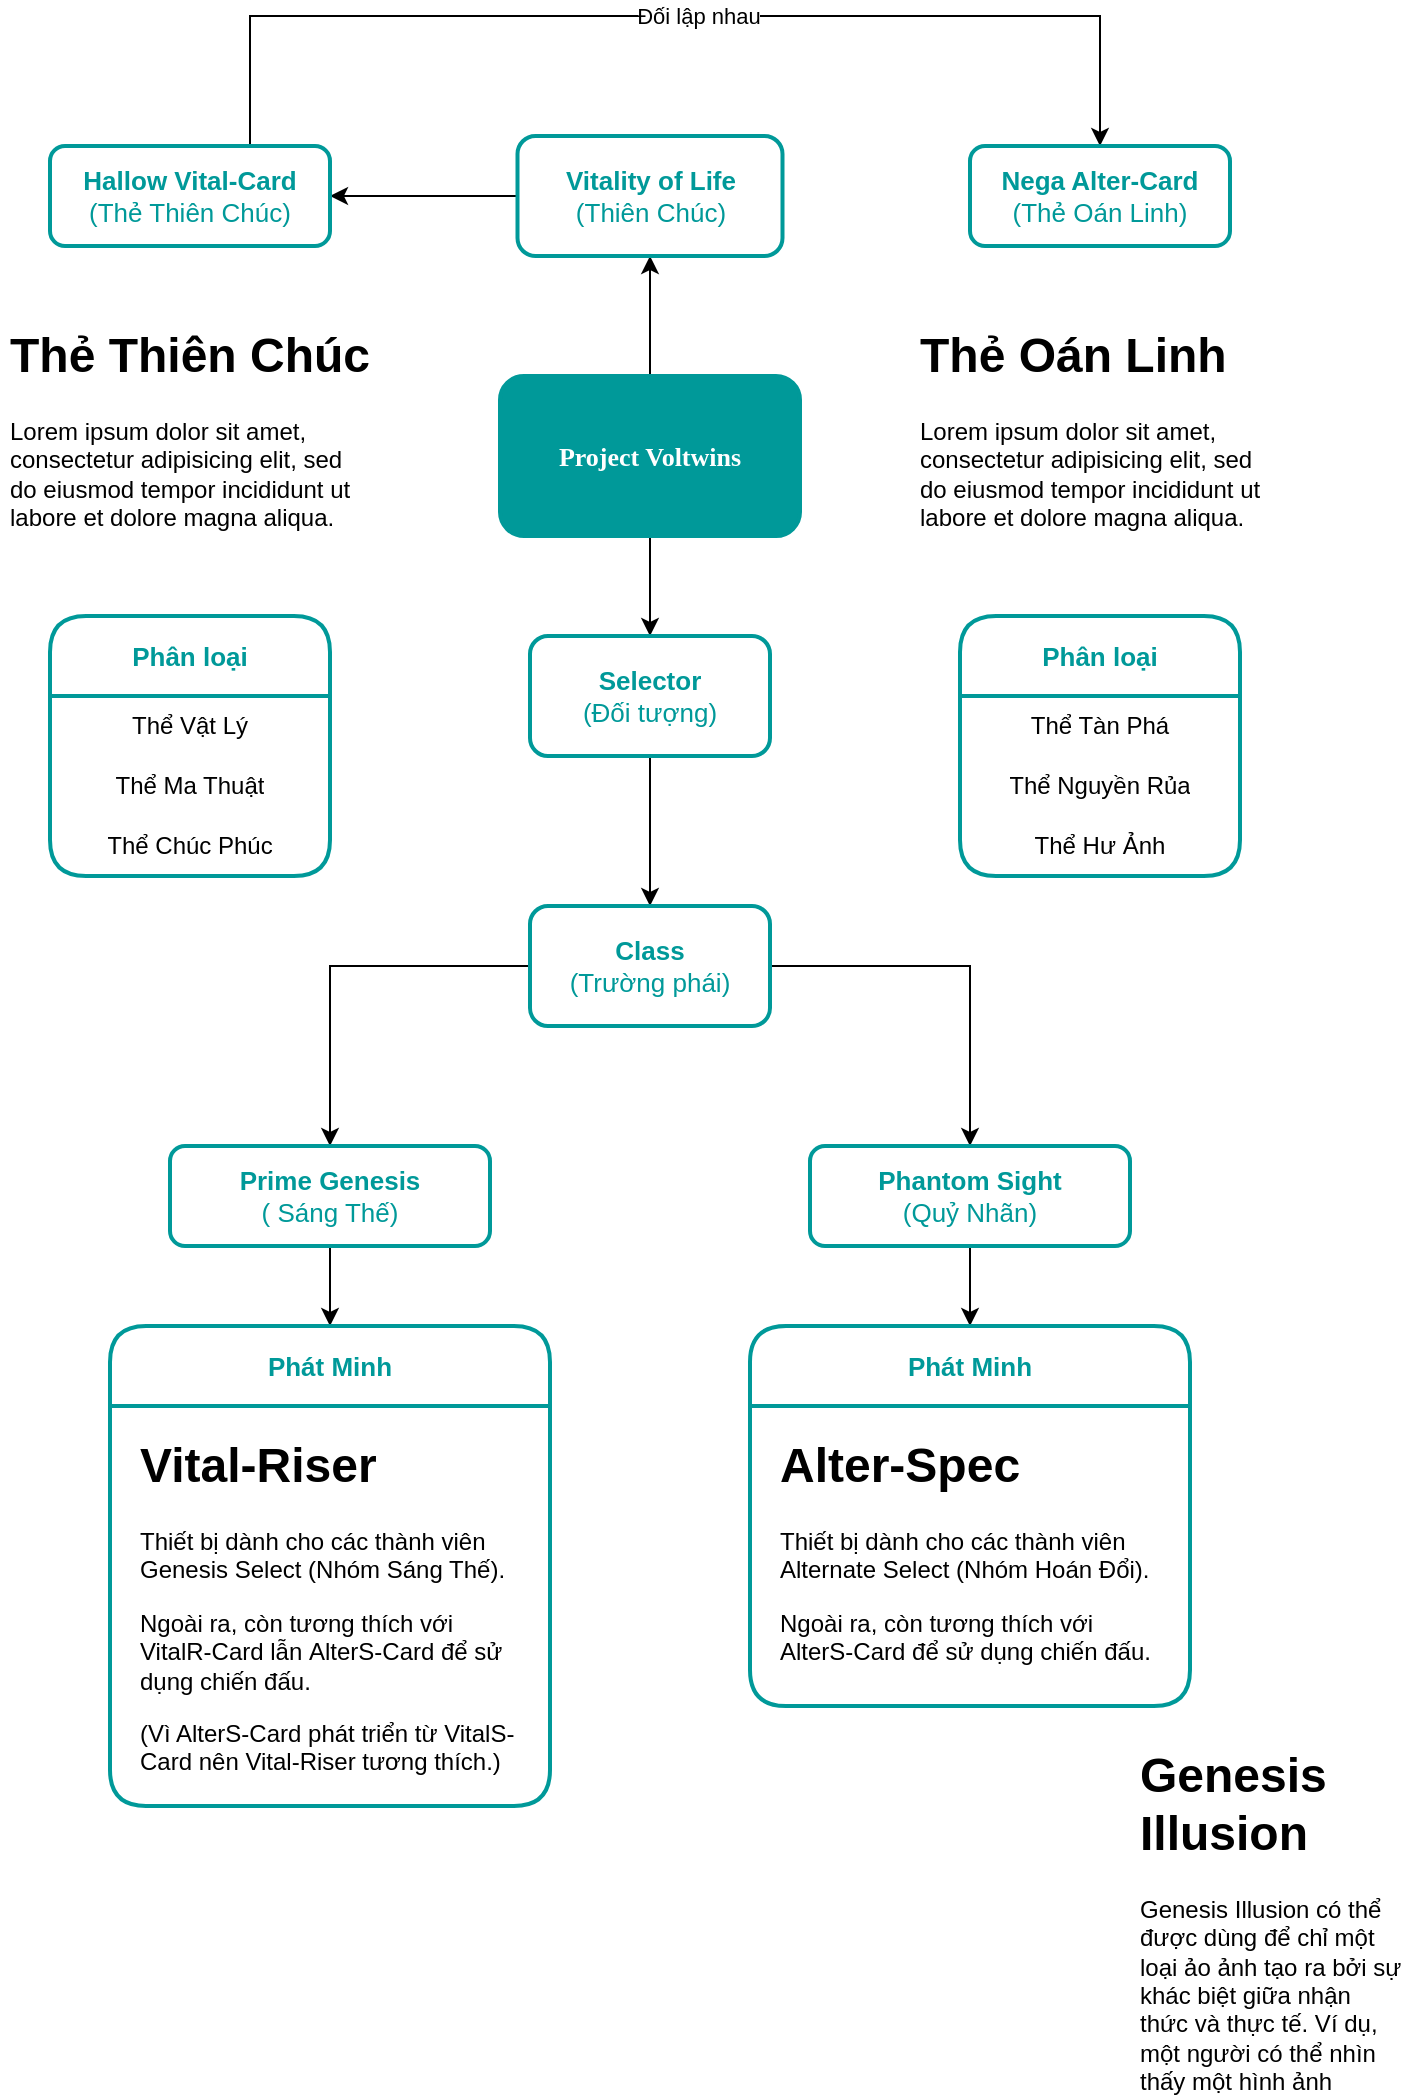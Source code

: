 <mxfile version="22.0.4" type="github">
  <diagram name="Page-1" id="c7558073-3199-34d8-9f00-42111426c3f3">
    <mxGraphModel dx="1002" dy="535" grid="1" gridSize="10" guides="1" tooltips="1" connect="1" arrows="1" fold="1" page="1" pageScale="1" pageWidth="826" pageHeight="1169" background="none" math="0" shadow="0">
      <root>
        <mxCell id="0" />
        <mxCell id="1" parent="0" />
        <mxCell id="eMdHMRh1nKxnSkWNnK9Y-111" value="" style="edgeStyle=orthogonalEdgeStyle;rounded=0;orthogonalLoop=1;jettySize=auto;html=1;" parent="1" source="eMdHMRh1nKxnSkWNnK9Y-96" target="eMdHMRh1nKxnSkWNnK9Y-102" edge="1">
          <mxGeometry relative="1" as="geometry" />
        </mxCell>
        <mxCell id="eMdHMRh1nKxnSkWNnK9Y-138" style="edgeStyle=orthogonalEdgeStyle;rounded=0;orthogonalLoop=1;jettySize=auto;html=1;entryX=0.5;entryY=1;entryDx=0;entryDy=0;fontFamily=Helvetica;fontSize=12;fontColor=default;" parent="1" source="eMdHMRh1nKxnSkWNnK9Y-96" target="eMdHMRh1nKxnSkWNnK9Y-137" edge="1">
          <mxGeometry relative="1" as="geometry" />
        </mxCell>
        <mxCell id="eMdHMRh1nKxnSkWNnK9Y-96" value="Project Voltwins" style="rounded=1;whiteSpace=wrap;html=1;strokeWidth=2;fontFamily=Verdana;fontSize=13;fontStyle=1;fontColor=#FFFFFF;strokeColor=#009999;fillStyle=auto;fillColor=#009999;" parent="1" vertex="1">
          <mxGeometry x="325" y="230" width="150" height="80" as="geometry" />
        </mxCell>
        <mxCell id="eMdHMRh1nKxnSkWNnK9Y-118" value="" style="edgeStyle=orthogonalEdgeStyle;rounded=0;orthogonalLoop=1;jettySize=auto;html=1;fontFamily=Helvetica;fontSize=13;fontColor=#009999;" parent="1" source="eMdHMRh1nKxnSkWNnK9Y-102" target="eMdHMRh1nKxnSkWNnK9Y-110" edge="1">
          <mxGeometry relative="1" as="geometry" />
        </mxCell>
        <mxCell id="eMdHMRh1nKxnSkWNnK9Y-102" value="Selector&lt;br&gt;&lt;span style=&quot;font-weight: normal;&quot;&gt;(Đối tượng)&lt;/span&gt;" style="rounded=1;whiteSpace=wrap;html=1;fontSize=13;strokeColor=#009999;fontColor=#009999;strokeWidth=2;fontStyle=1;fillStyle=hatch;" parent="1" vertex="1">
          <mxGeometry x="340" y="360" width="120" height="60" as="geometry" />
        </mxCell>
        <mxCell id="eMdHMRh1nKxnSkWNnK9Y-116" style="edgeStyle=orthogonalEdgeStyle;rounded=0;orthogonalLoop=1;jettySize=auto;html=1;entryX=0.5;entryY=0;entryDx=0;entryDy=0;fontFamily=Helvetica;fontSize=13;fontColor=#009999;" parent="1" source="eMdHMRh1nKxnSkWNnK9Y-110" target="eMdHMRh1nKxnSkWNnK9Y-114" edge="1">
          <mxGeometry relative="1" as="geometry" />
        </mxCell>
        <mxCell id="eMdHMRh1nKxnSkWNnK9Y-117" style="edgeStyle=orthogonalEdgeStyle;rounded=0;orthogonalLoop=1;jettySize=auto;html=1;exitX=1;exitY=0.5;exitDx=0;exitDy=0;entryX=0.5;entryY=0;entryDx=0;entryDy=0;fontFamily=Helvetica;fontSize=13;fontColor=#009999;" parent="1" source="eMdHMRh1nKxnSkWNnK9Y-110" target="eMdHMRh1nKxnSkWNnK9Y-115" edge="1">
          <mxGeometry relative="1" as="geometry" />
        </mxCell>
        <mxCell id="eMdHMRh1nKxnSkWNnK9Y-110" value="Class&lt;br&gt;&lt;span style=&quot;font-weight: normal;&quot;&gt;(Trường phái)&lt;/span&gt;" style="rounded=1;whiteSpace=wrap;html=1;fontSize=13;strokeColor=#009999;fontColor=#009999;strokeWidth=2;fontStyle=1;fillStyle=hatch;" parent="1" vertex="1">
          <mxGeometry x="340" y="495" width="120" height="60" as="geometry" />
        </mxCell>
        <mxCell id="eMdHMRh1nKxnSkWNnK9Y-136" style="edgeStyle=orthogonalEdgeStyle;rounded=0;orthogonalLoop=1;jettySize=auto;html=1;exitX=0.5;exitY=1;exitDx=0;exitDy=0;entryX=0.5;entryY=0;entryDx=0;entryDy=0;" parent="1" source="eMdHMRh1nKxnSkWNnK9Y-114" edge="1">
          <mxGeometry relative="1" as="geometry">
            <mxPoint x="240" y="705" as="targetPoint" />
          </mxGeometry>
        </mxCell>
        <mxCell id="eMdHMRh1nKxnSkWNnK9Y-114" value="&lt;b&gt;Prime Genesis&lt;/b&gt;&lt;br&gt;( Sáng Thế)" style="rounded=1;whiteSpace=wrap;html=1;fontSize=13;strokeColor=#009999;fontColor=#009999;strokeWidth=2;fontStyle=0;fillStyle=hatch;" parent="1" vertex="1">
          <mxGeometry x="160" y="615" width="160" height="50" as="geometry" />
        </mxCell>
        <mxCell id="eMdHMRh1nKxnSkWNnK9Y-130" style="edgeStyle=orthogonalEdgeStyle;rounded=0;orthogonalLoop=1;jettySize=auto;html=1;exitX=0.5;exitY=1;exitDx=0;exitDy=0;entryX=0.5;entryY=0;entryDx=0;entryDy=0;" parent="1" source="eMdHMRh1nKxnSkWNnK9Y-115" edge="1">
          <mxGeometry relative="1" as="geometry">
            <mxPoint x="560" y="705" as="targetPoint" />
          </mxGeometry>
        </mxCell>
        <mxCell id="eMdHMRh1nKxnSkWNnK9Y-115" value="&lt;b&gt;Phantom Sight&lt;/b&gt;&lt;br&gt;(Quỷ Nhãn)" style="rounded=1;whiteSpace=wrap;html=1;fillStyle=hatch;strokeColor=#009999;strokeWidth=2;align=center;verticalAlign=middle;fontFamily=Helvetica;fontSize=13;fontColor=#009999;fillColor=default;" parent="1" vertex="1">
          <mxGeometry x="480" y="615" width="160" height="50" as="geometry" />
        </mxCell>
        <mxCell id="eMdHMRh1nKxnSkWNnK9Y-122" value="Phát Minh" style="swimlane;whiteSpace=wrap;html=1;fontSize=13;strokeColor=#009999;fontColor=#009999;rounded=1;strokeWidth=2;fillStyle=hatch;startSize=40;" parent="1" vertex="1">
          <mxGeometry x="450" y="705" width="220" height="190" as="geometry">
            <mxRectangle x="460" y="1020" width="140" height="30" as="alternateBounds" />
          </mxGeometry>
        </mxCell>
        <mxCell id="eMdHMRh1nKxnSkWNnK9Y-127" value="&lt;h1&gt;Alter-Spec&lt;/h1&gt;&lt;p&gt;Thiết bị dành cho các thành viên Alternate Select (Nhóm Hoán Đổi).&lt;/p&gt;&lt;p&gt;&lt;span style=&quot;background-color: initial;&quot;&gt;Ngoài ra, còn tương thích với AlterS-Card để sử dụng chiến đấu.&lt;/span&gt;&lt;/p&gt;" style="text;html=1;strokeColor=none;fillColor=none;spacing=5;spacingTop=-20;whiteSpace=wrap;overflow=hidden;rounded=0;" parent="eMdHMRh1nKxnSkWNnK9Y-122" vertex="1">
          <mxGeometry x="10" y="50" width="200" height="120" as="geometry" />
        </mxCell>
        <mxCell id="eMdHMRh1nKxnSkWNnK9Y-131" value="Phát Minh" style="swimlane;whiteSpace=wrap;html=1;fontSize=13;strokeColor=#009999;fontColor=#009999;rounded=1;strokeWidth=2;fillStyle=hatch;startSize=40;" parent="1" vertex="1">
          <mxGeometry x="130" y="705" width="220" height="240" as="geometry">
            <mxRectangle x="138" y="705" width="140" height="30" as="alternateBounds" />
          </mxGeometry>
        </mxCell>
        <mxCell id="eMdHMRh1nKxnSkWNnK9Y-132" value="&lt;h1&gt;Vital-Riser&lt;/h1&gt;&lt;p&gt;Thiết bị dành cho các thành viên Genesis Select (Nhóm Sáng Thế).&lt;/p&gt;&lt;p&gt;&lt;span style=&quot;background-color: initial;&quot;&gt;Ngoài ra, còn tương thích với VitalR-Card lẫn&amp;nbsp;&lt;/span&gt;&lt;span style=&quot;background-color: initial;&quot;&gt;AlterS-Card để sử dụng chiến đấu.&lt;/span&gt;&lt;/p&gt;&lt;p&gt;&lt;span style=&quot;background-color: initial;&quot;&gt;(Vì AlterS-Card phát triển từ VitalS-Card nên Vital-Riser tương thích.)&lt;/span&gt;&lt;/p&gt;" style="text;html=1;strokeColor=none;fillColor=none;spacing=5;spacingTop=-20;whiteSpace=wrap;overflow=hidden;rounded=0;" parent="eMdHMRh1nKxnSkWNnK9Y-131" vertex="1">
          <mxGeometry x="10" y="50" width="200" height="180" as="geometry" />
        </mxCell>
        <mxCell id="eMdHMRh1nKxnSkWNnK9Y-140" style="edgeStyle=orthogonalEdgeStyle;rounded=0;orthogonalLoop=1;jettySize=auto;html=1;entryX=1;entryY=0.5;entryDx=0;entryDy=0;fontFamily=Helvetica;fontSize=12;fontColor=default;" parent="1" source="eMdHMRh1nKxnSkWNnK9Y-137" target="eMdHMRh1nKxnSkWNnK9Y-139" edge="1">
          <mxGeometry relative="1" as="geometry" />
        </mxCell>
        <mxCell id="eMdHMRh1nKxnSkWNnK9Y-137" value="Vitality of Life&lt;br style=&quot;font-size: 13px;&quot;&gt;&lt;span style=&quot;font-weight: normal; font-size: 13px;&quot;&gt;(Thiên Chúc)&lt;/span&gt;" style="rounded=1;whiteSpace=wrap;html=1;fontSize=13;strokeColor=#009999;fontColor=#009999;strokeWidth=2;fontStyle=1;fillStyle=hatch;" parent="1" vertex="1">
          <mxGeometry x="333.75" y="110" width="132.5" height="60" as="geometry" />
        </mxCell>
        <mxCell id="M92W5lv8mYPW5TozNTNy-2" style="edgeStyle=orthogonalEdgeStyle;rounded=0;orthogonalLoop=1;jettySize=auto;html=1;exitX=0.5;exitY=0;exitDx=0;exitDy=0;entryX=0.5;entryY=0;entryDx=0;entryDy=0;" parent="1" source="eMdHMRh1nKxnSkWNnK9Y-139" target="eMdHMRh1nKxnSkWNnK9Y-141" edge="1">
          <mxGeometry relative="1" as="geometry">
            <Array as="points">
              <mxPoint x="200" y="50" />
              <mxPoint x="625" y="50" />
            </Array>
          </mxGeometry>
        </mxCell>
        <mxCell id="M92W5lv8mYPW5TozNTNy-3" value="Đối lập nhau" style="edgeLabel;html=1;align=center;verticalAlign=middle;resizable=0;points=[];" parent="M92W5lv8mYPW5TozNTNy-2" vertex="1" connectable="0">
          <mxGeometry x="0.089" relative="1" as="geometry">
            <mxPoint as="offset" />
          </mxGeometry>
        </mxCell>
        <mxCell id="eMdHMRh1nKxnSkWNnK9Y-139" value="Hallow Vital-Card&lt;br&gt;&lt;span style=&quot;font-weight: normal;&quot;&gt;(Thẻ Thiên Chúc)&lt;/span&gt;" style="rounded=1;whiteSpace=wrap;html=1;strokeColor=#009999;align=center;verticalAlign=middle;fontFamily=Helvetica;fontSize=13;fontColor=#009999;fillColor=default;strokeWidth=2;fontStyle=1;fillStyle=hatch;" parent="1" vertex="1">
          <mxGeometry x="100" y="115" width="140" height="50" as="geometry" />
        </mxCell>
        <mxCell id="eMdHMRh1nKxnSkWNnK9Y-141" value="Nega Alter-Card&lt;br&gt;&lt;span style=&quot;font-weight: normal;&quot;&gt;(Thẻ Oán Linh)&lt;/span&gt;" style="rounded=1;whiteSpace=wrap;html=1;strokeColor=#009999;align=center;verticalAlign=middle;fontFamily=Helvetica;fontSize=13;fontColor=#009999;fillColor=default;shadow=0;strokeWidth=2;fontStyle=1;fillStyle=hatch;" parent="1" vertex="1">
          <mxGeometry x="560" y="115" width="130" height="50" as="geometry" />
        </mxCell>
        <mxCell id="tQVQhtqJo8rCITi1MKfo-1" value="&lt;h1&gt;Thẻ Thiên Chúc&lt;/h1&gt;&lt;p&gt;Lorem ipsum dolor sit amet, consectetur adipisicing elit, sed do eiusmod tempor incididunt ut labore et dolore magna aliqua.&lt;/p&gt;" style="text;html=1;strokeColor=none;fillColor=none;spacing=5;spacingTop=-20;whiteSpace=wrap;overflow=hidden;rounded=0;" parent="1" vertex="1">
          <mxGeometry x="75" y="200" width="190" height="120" as="geometry" />
        </mxCell>
        <mxCell id="tQVQhtqJo8rCITi1MKfo-2" value="Phân loại" style="swimlane;fontStyle=1;childLayout=stackLayout;horizontal=1;startSize=40;horizontalStack=0;resizeParent=1;resizeParentMax=0;resizeLast=0;collapsible=1;marginBottom=0;whiteSpace=wrap;html=1;fontSize=13;strokeColor=#009999;fontColor=#009999;rounded=1;strokeWidth=2;fillStyle=hatch;" parent="1" vertex="1">
          <mxGeometry x="100" y="350" width="140" height="130" as="geometry">
            <mxRectangle x="115" y="340" width="100" height="40" as="alternateBounds" />
          </mxGeometry>
        </mxCell>
        <mxCell id="tQVQhtqJo8rCITi1MKfo-3" value="Thể Vật Lý" style="text;strokeColor=none;fillColor=none;align=center;verticalAlign=middle;spacingLeft=4;spacingRight=4;overflow=hidden;points=[[0,0.5],[1,0.5]];portConstraint=eastwest;rotatable=0;whiteSpace=wrap;html=1;" parent="tQVQhtqJo8rCITi1MKfo-2" vertex="1">
          <mxGeometry y="40" width="140" height="30" as="geometry" />
        </mxCell>
        <mxCell id="tQVQhtqJo8rCITi1MKfo-4" value="Thể Ma Thuật" style="text;strokeColor=none;fillColor=none;align=center;verticalAlign=middle;spacingLeft=4;spacingRight=4;overflow=hidden;points=[[0,0.5],[1,0.5]];portConstraint=eastwest;rotatable=0;whiteSpace=wrap;html=1;" parent="tQVQhtqJo8rCITi1MKfo-2" vertex="1">
          <mxGeometry y="70" width="140" height="30" as="geometry" />
        </mxCell>
        <mxCell id="tQVQhtqJo8rCITi1MKfo-5" value="Thể Chúc Phúc" style="text;strokeColor=none;fillColor=none;align=center;verticalAlign=middle;spacingLeft=4;spacingRight=4;overflow=hidden;points=[[0,0.5],[1,0.5]];portConstraint=eastwest;rotatable=0;whiteSpace=wrap;html=1;fontStyle=0" parent="tQVQhtqJo8rCITi1MKfo-2" vertex="1">
          <mxGeometry y="100" width="140" height="30" as="geometry" />
        </mxCell>
        <mxCell id="tQVQhtqJo8rCITi1MKfo-6" value="Phân loại" style="swimlane;fontStyle=1;childLayout=stackLayout;horizontal=1;startSize=40;horizontalStack=0;resizeParent=1;resizeParentMax=0;resizeLast=0;collapsible=1;marginBottom=0;whiteSpace=wrap;html=1;fontSize=13;strokeColor=#009999;fontColor=#009999;rounded=1;strokeWidth=2;fillStyle=hatch;" parent="1" vertex="1">
          <mxGeometry x="555" y="350" width="140" height="130" as="geometry">
            <mxRectangle x="115" y="340" width="100" height="40" as="alternateBounds" />
          </mxGeometry>
        </mxCell>
        <mxCell id="tQVQhtqJo8rCITi1MKfo-7" value="Thể Tàn Phá" style="text;strokeColor=none;fillColor=none;align=center;verticalAlign=middle;spacingLeft=4;spacingRight=4;overflow=hidden;points=[[0,0.5],[1,0.5]];portConstraint=eastwest;rotatable=0;whiteSpace=wrap;html=1;" parent="tQVQhtqJo8rCITi1MKfo-6" vertex="1">
          <mxGeometry y="40" width="140" height="30" as="geometry" />
        </mxCell>
        <mxCell id="tQVQhtqJo8rCITi1MKfo-8" value="Thể Nguyền Rủa" style="text;strokeColor=none;fillColor=none;align=center;verticalAlign=middle;spacingLeft=4;spacingRight=4;overflow=hidden;points=[[0,0.5],[1,0.5]];portConstraint=eastwest;rotatable=0;whiteSpace=wrap;html=1;" parent="tQVQhtqJo8rCITi1MKfo-6" vertex="1">
          <mxGeometry y="70" width="140" height="30" as="geometry" />
        </mxCell>
        <mxCell id="tQVQhtqJo8rCITi1MKfo-9" value="Thể Hư Ảnh" style="text;strokeColor=none;fillColor=none;align=center;verticalAlign=middle;spacingLeft=4;spacingRight=4;overflow=hidden;points=[[0,0.5],[1,0.5]];portConstraint=eastwest;rotatable=0;whiteSpace=wrap;html=1;" parent="tQVQhtqJo8rCITi1MKfo-6" vertex="1">
          <mxGeometry y="100" width="140" height="30" as="geometry" />
        </mxCell>
        <mxCell id="M92W5lv8mYPW5TozNTNy-4" value="&lt;h1&gt;Genesis Illusion&lt;/h1&gt;&lt;p&gt;Genesis Illusion có thể được dùng để chỉ một loại ảo ảnh tạo ra bởi sự khác biệt giữa nhận thức và thực tế. Ví dụ, một người có thể nhìn thấy một hình ảnh không tồn tại trong không gian hoặc thời gian, hoặc một người có thể tin rằng họ là người khác hoặc có khả năng phi thường.&lt;br&gt;&lt;/p&gt;" style="text;html=1;strokeColor=none;fillColor=none;spacing=5;spacingTop=-20;whiteSpace=wrap;overflow=hidden;rounded=0;" parent="1" vertex="1">
          <mxGeometry x="640" y="910" width="140" height="180" as="geometry" />
        </mxCell>
        <mxCell id="tQVQhtqJo8rCITi1MKfo-10" value="&lt;h1&gt;Thẻ Oán Linh&lt;/h1&gt;&lt;p&gt;Lorem ipsum dolor sit amet, consectetur adipisicing elit, sed do eiusmod tempor incididunt ut labore et dolore magna aliqua.&lt;/p&gt;" style="text;html=1;strokeColor=none;fillColor=none;spacing=5;spacingTop=-20;whiteSpace=wrap;overflow=hidden;rounded=0;" parent="1" vertex="1">
          <mxGeometry x="530" y="200" width="190" height="120" as="geometry" />
        </mxCell>
      </root>
    </mxGraphModel>
  </diagram>
</mxfile>
